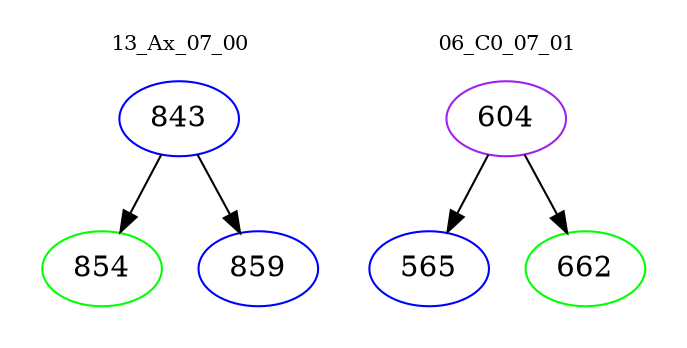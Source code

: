 digraph{
subgraph cluster_0 {
color = white
label = "13_Ax_07_00";
fontsize=10;
T0_843 [label="843", color="blue"]
T0_843 -> T0_854 [color="black"]
T0_854 [label="854", color="green"]
T0_843 -> T0_859 [color="black"]
T0_859 [label="859", color="blue"]
}
subgraph cluster_1 {
color = white
label = "06_C0_07_01";
fontsize=10;
T1_604 [label="604", color="purple"]
T1_604 -> T1_565 [color="black"]
T1_565 [label="565", color="blue"]
T1_604 -> T1_662 [color="black"]
T1_662 [label="662", color="green"]
}
}
